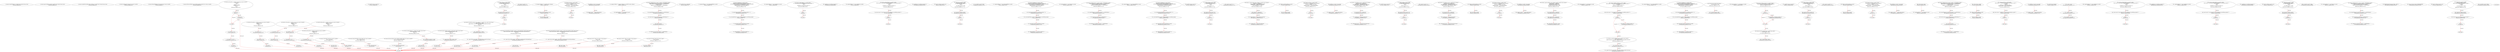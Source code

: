 digraph  {
13 [label="2_ function transfer(address to, uint256 value) external returns (bool);\n13-function_definition-3-3", method="transfer(address to,uint256 value)", type_label=function_definition];
28 [label="3_ function approve(address spender, uint256 value) external returns (bool);\n28-function_definition-4-4", method="approve(address spender,uint256 value)", type_label=function_definition];
43 [label="4_ function transferFrom(address from, address to, uint256 value) external returns (bool);\n43-function_definition-5-5", method="transferFrom(address from,address to,uint256 value)", type_label=function_definition];
62 [label="5_ function totalSupply() external view returns (uint256);\n62-function_definition-6-6", method="totalSupply()", type_label=function_definition];
70 [label="6_ function balanceOf(address who) external view returns (uint256);\n70-function_definition-7-7", method="balanceOf(address who)", type_label=function_definition];
82 [label="7_ function allowance(address owner, address spender) external view returns (uint256);\n82-function_definition-8-8", method="allowance(address owner,address spender)", type_label=function_definition];
133 [label="13_ function mul(uint256 a, uint256 b) internal pure returns (uint256) {\n        if (a == 0) {\n            return 0;\n        }\n        uint256 c = a * b;\n        require(c / a == b);\n        return c;\n    }\n133-function_definition-14-21", method="mul(uint256 a,uint256 b)", type_label=function_definition];
150 [label="14_ if_a == 0\n150-if-15-17", method="mul(uint256 a,uint256 b)", type_label=if];
2266 [label="14_ end_if", method="mul(uint256 a,uint256 b)", type_label=end_if];
155 [label="15_ return 0;\n155-return-16-16", method="mul(uint256 a,uint256 b)", type_label=return];
157 [label="17_ uint256 c = a * b;\n157-new_variable-18-18", method="mul(uint256 a,uint256 b)", type_label=new_variable];
165 [label="18_ require(c / a == b);\n165-expression_statement-19-19", method="mul(uint256 a,uint256 b)", type_label=expression_statement];
174 [label="19_ return c;\n174-return-20-20", method="mul(uint256 a,uint256 b)", type_label=return];
176 [label="21_ function div(uint256 a, uint256 b) internal pure returns (uint256) {\n        require(b > 0);\n        uint256 c = a / b;\n        return c;\n    }\n176-function_definition-22-26", method="div(uint256 a,uint256 b)", type_label=function_definition];
193 [label="22_ require(b > 0);\n193-expression_statement-23-23", method="div(uint256 a,uint256 b)", type_label=expression_statement];
200 [label="23_ uint256 c = a / b;\n200-new_variable-24-24", method="div(uint256 a,uint256 b)", type_label=new_variable];
208 [label="24_ return c;\n208-return-25-25", method="div(uint256 a,uint256 b)", type_label=return];
210 [label="26_ function sub(uint256 a, uint256 b) internal pure returns (uint256) {\n        require(b <= a);\n        uint256 c = a - b;\n        return c;\n    }\n210-function_definition-27-31", method="sub(uint256 a,uint256 b)", type_label=function_definition];
227 [label="27_ require(b <= a);\n227-expression_statement-28-28", method="sub(uint256 a,uint256 b)", type_label=expression_statement];
234 [label="28_ uint256 c = a - b;\n234-new_variable-29-29", method="sub(uint256 a,uint256 b)", type_label=new_variable];
242 [label="29_ return c;\n242-return-30-30", method="sub(uint256 a,uint256 b)", type_label=return];
244 [label="31_ function add(uint256 a, uint256 b) internal pure returns (uint256) {\n        uint256 c = a + b;\n        require(c >= a);\n        return c;\n    }\n244-function_definition-32-36", method="add(uint256 a,uint256 b)", type_label=function_definition];
261 [label="32_ uint256 c = a + b;\n261-new_variable-33-33", method="add(uint256 a,uint256 b)", type_label=new_variable];
269 [label="33_ require(c >= a);\n269-expression_statement-34-34", method="add(uint256 a,uint256 b)", type_label=expression_statement];
276 [label="34_ return c;\n276-return-35-35", method="add(uint256 a,uint256 b)", type_label=return];
278 [label="36_ function mod(uint256 a, uint256 b) internal pure returns (uint256) {\n        require(b != 0);\n        return a % b;\n    }\n278-function_definition-37-40", method="mod(uint256 a,uint256 b)", type_label=function_definition];
295 [label="37_ require(b != 0);\n295-expression_statement-38-38", method="mod(uint256 a,uint256 b)", type_label=expression_statement];
302 [label="38_ return a % b;\n302-return-39-39", method="mod(uint256 a,uint256 b)", type_label=return];
321 [label="44_ uint256 counter_re_ent42 =0;\n321-new_variable-45-45", method="", type_label=new_variable];
326 [label="45_ function callme_re_ent42() public{\n        require(counter_re_ent42<=5);\n	if( ! (msg.sender.send(10 ether) ) ){\n            revert();\n        }\n        counter_re_ent42 += 1;\n    }\n326-function_definition-46-52", method="callme_re_ent42()", type_label=function_definition];
330 [label="46_ require(counter_re_ent42<=5);\n330-expression_statement-47-47", method="callme_re_ent42()", type_label=expression_statement];
337 [label="47_ if\n337-if-48-50", method="callme_re_ent42()", type_label=if];
2453 [label="47_ end_if", method="callme_re_ent42()", type_label=end_if];
352 [label="50_ counter_re_ent42 += 1;\n352-expression_statement-51-51", method="callme_re_ent42()", type_label=expression_statement];
356 [label="52_ mapping (address => uint256) private _balances;\n356-new_variable-53-53", method="", type_label=new_variable];
363 [label="53_ address payable lastPlayer_re_ent2;\n363-new_variable-54-54", method="", type_label=new_variable];
367 [label="54_ uint jackpot_re_ent2;\n367-new_variable-55-55", method="", type_label=new_variable];
371 [label="55_ function buyTicket_re_ent2() public{\n	    if (!(lastPlayer_re_ent2.send(jackpot_re_ent2)))\n        revert();\n      lastPlayer_re_ent2 = msg.sender;\n      jackpot_re_ent2    = address(this).balance;\n    }\n371-function_definition-56-61", method="buyTicket_re_ent2()", type_label=function_definition];
375 [label="56_ if\n375-if-57-58", method="buyTicket_re_ent2()", type_label=if];
2491 [label="56_ end_if", method="buyTicket_re_ent2()", type_label=end_if];
386 [label="58_ lastPlayer_re_ent2 = msg.sender;\n386-expression_statement-59-59", method="buyTicket_re_ent2()", type_label=expression_statement];
392 [label="59_ jackpot_re_ent2    = address(this).balance;\n392-expression_statement-60-60", method="buyTicket_re_ent2()", type_label=expression_statement];
400 [label="61_ mapping (address => mapping (address => uint256)) private _allowed;\n400-new_variable-62-62", method="", type_label=new_variable];
409 [label="62_ mapping(address => uint) balances_re_ent17;\n409-new_variable-63-63", method="", type_label=new_variable];
415 [label="63_ function withdrawFunds_re_ent17 (uint256 _weiToWithdraw) public {\n        require(balances_re_ent17[msg.sender] >= _weiToWithdraw);\n        (bool success,)=msg.sender.call.value(_weiToWithdraw)(\"\");\n        require(success);   \n        balances_re_ent17[msg.sender] -= _weiToWithdraw;\n    }\n415-function_definition-64-69", method="withdrawFunds_re_ent17(uint256 _weiToWithdraw)", type_label=function_definition];
423 [label="64_ require(balances_re_ent17[msg.sender] >= _weiToWithdraw);\n423-expression_statement-65-65", method="withdrawFunds_re_ent17(uint256 _weiToWithdraw)", type_label=expression_statement];
434 [label="65_ (bool success,)=msg.sender.call.value(_weiToWithdraw)(\"\");\n434-new_variable-66-66", method="withdrawFunds_re_ent17(uint256 _weiToWithdraw)", type_label=new_variable];
454 [label="66_ require(success);\n454-expression_statement-67-67", method="withdrawFunds_re_ent17(uint256 _weiToWithdraw)", type_label=expression_statement];
459 [label="67_ balances_re_ent17[msg.sender] -= _weiToWithdraw;\n459-expression_statement-68-68", method="withdrawFunds_re_ent17(uint256 _weiToWithdraw)", type_label=expression_statement];
467 [label="69_ uint256 private _totalSupply;\n467-new_variable-70-70", method="", type_label=new_variable];
472 [label="70_ function totalSupply() public view returns (uint256) {\n        return _totalSupply;\n    }\n472-function_definition-71-73", method="totalSupply()", type_label=function_definition];
481 [label="71_ return _totalSupply;\n481-return-72-72", method="totalSupply()", type_label=return];
483 [label="73_ mapping(address => uint) redeemableEther_re_ent25;\n483-new_variable-74-74", method="", type_label=new_variable];
489 [label="74_ function claimReward_re_ent25() public {        \n        require(redeemableEther_re_ent25[msg.sender] > 0);\n        uint transferValue_re_ent25 = redeemableEther_re_ent25[msg.sender];\n        msg.sender.transfer(transferValue_re_ent25);    \n        redeemableEther_re_ent25[msg.sender] = 0;\n    }\n489-function_definition-75-80", method="claimReward_re_ent25()", type_label=function_definition];
493 [label="75_ require(redeemableEther_re_ent25[msg.sender] > 0);\n493-expression_statement-76-76", method="claimReward_re_ent25()", type_label=expression_statement];
504 [label="76_ uint transferValue_re_ent25 = redeemableEther_re_ent25[msg.sender];\n504-new_variable-77-77", method="claimReward_re_ent25()", type_label=new_variable];
514 [label="77_ msg.sender.transfer(transferValue_re_ent25);\n514-expression_statement-78-78", method="claimReward_re_ent25()", type_label=expression_statement];
523 [label="78_ redeemableEther_re_ent25[msg.sender] = 0;\n523-expression_statement-79-79", method="claimReward_re_ent25()", type_label=expression_statement];
531 [label="80_ function balanceOf(address owner) public view returns (uint256) {\n        return _balances[owner];\n    }\n531-function_definition-81-83", method="balanceOf(address owner)", type_label=function_definition];
544 [label="81_ return _balances[owner];\n544-return-82-82", method="balanceOf(address owner)", type_label=return];
548 [label="83_ mapping(address => uint) userBalance_re_ent19;\n548-new_variable-84-84", method="", type_label=new_variable];
554 [label="84_ function withdrawBalance_re_ent19() public{\n        if( ! (msg.sender.send(userBalance_re_ent19[msg.sender]) ) ){\n            revert();\n        }\n        userBalance_re_ent19[msg.sender] = 0;\n    }\n554-function_definition-85-90", method="withdrawBalance_re_ent19()", type_label=function_definition];
558 [label="85_ if\n558-if-86-88", method="withdrawBalance_re_ent19()", type_label=if];
2674 [label="85_ end_if", method="withdrawBalance_re_ent19()", type_label=end_if];
576 [label="88_ userBalance_re_ent19[msg.sender] = 0;\n576-expression_statement-89-89", method="withdrawBalance_re_ent19()", type_label=expression_statement];
584 [label="90_ function allowance(address owner, address spender) public view returns (uint256) {\n        return _allowed[owner][spender];\n    }\n584-function_definition-91-93", method="allowance(address owner,address spender)", type_label=function_definition];
601 [label="91_ return _allowed[owner][spender];\n601-return-92-92", method="allowance(address owner,address spender)", type_label=return];
607 [label="93_ mapping(address => uint) userBalance_re_ent26;\n607-new_variable-94-94", method="", type_label=new_variable];
613 [label="94_ function withdrawBalance_re_ent26() public{\n        (bool success,)= msg.sender.call.value(userBalance_re_ent26[msg.sender])(\"\");\n        if( ! success ){\n            revert();\n        }\n        userBalance_re_ent26[msg.sender] = 0;\n    }\n613-function_definition-95-101", method="withdrawBalance_re_ent26()", type_label=function_definition];
617 [label="95_ (bool success,)= msg.sender.call.value(userBalance_re_ent26[msg.sender])(\"\");\n617-new_variable-96-96", method="withdrawBalance_re_ent26()", type_label=new_variable];
641 [label="96_ if\n641-if-97-99", method="withdrawBalance_re_ent26()", type_label=if];
2757 [label="96_ end_if", method="withdrawBalance_re_ent26()", type_label=end_if];
647 [label="99_ userBalance_re_ent26[msg.sender] = 0;\n647-expression_statement-100-100", method="withdrawBalance_re_ent26()", type_label=expression_statement];
655 [label="101_ function transfer(address to, uint256 value) public returns (bool) {\n        _transfer(msg.sender, to, value);\n        return true;\n    }\n655-function_definition-102-105", method="transfer(address to,uint256 value)", type_label=function_definition];
671 [label="102_ _transfer(msg.sender, to, value);\n671-expression_statement-103-103", method="transfer(address to,uint256 value)", type_label=expression_statement];
682 [label="103_ return true;\n682-return-104-104", method="transfer(address to,uint256 value)", type_label=return];
685 [label="105_ bool not_called_re_ent20 = true;\n685-new_variable-106-106", method="", type_label=new_variable];
691 [label="106_ function bug_re_ent20() public{\n        require(not_called_re_ent20);\n        if( ! (msg.sender.send(1 ether) ) ){\n            revert();\n        }\n        not_called_re_ent20 = false;\n    }\n691-function_definition-107-113", method="bug_re_ent20()", type_label=function_definition];
695 [label="107_ require(not_called_re_ent20);\n695-expression_statement-108-108", method="bug_re_ent20()", type_label=expression_statement];
700 [label="108_ if\n700-if-109-111", method="bug_re_ent20()", type_label=if];
2816 [label="108_ end_if", method="bug_re_ent20()", type_label=end_if];
715 [label="111_ not_called_re_ent20 = false;\n715-expression_statement-112-112", method="bug_re_ent20()", type_label=expression_statement];
720 [label="113_ function approve(address spender, uint256 value) public returns (bool) {\n        _approve(msg.sender, spender, value);\n        return true;\n    }\n720-function_definition-114-117", method="approve(address spender,uint256 value)", type_label=function_definition];
736 [label="114_ _approve(msg.sender, spender, value);\n736-expression_statement-115-115", method="approve(address spender,uint256 value)", type_label=expression_statement];
747 [label="115_ return true;\n747-return-116-116", method="approve(address spender,uint256 value)", type_label=return];
750 [label="117_ mapping(address => uint) redeemableEther_re_ent32;\n750-new_variable-118-118", method="", type_label=new_variable];
756 [label="118_ function claimReward_re_ent32() public {        \n        require(redeemableEther_re_ent32[msg.sender] > 0);\n        uint transferValue_re_ent32 = redeemableEther_re_ent32[msg.sender];\n        msg.sender.transfer(transferValue_re_ent32);    \n        redeemableEther_re_ent32[msg.sender] = 0;\n    }\n756-function_definition-119-124", method="claimReward_re_ent32()", type_label=function_definition];
760 [label="119_ require(redeemableEther_re_ent32[msg.sender] > 0);\n760-expression_statement-120-120", method="claimReward_re_ent32()", type_label=expression_statement];
771 [label="120_ uint transferValue_re_ent32 = redeemableEther_re_ent32[msg.sender];\n771-new_variable-121-121", method="claimReward_re_ent32()", type_label=new_variable];
781 [label="121_ msg.sender.transfer(transferValue_re_ent32);\n781-expression_statement-122-122", method="claimReward_re_ent32()", type_label=expression_statement];
790 [label="122_ redeemableEther_re_ent32[msg.sender] = 0;\n790-expression_statement-123-123", method="claimReward_re_ent32()", type_label=expression_statement];
798 [label="124_ function transferFrom(address from, address to, uint256 value) public returns (bool) {\n        _transfer(from, to, value);\n        _approve(from, msg.sender, _allowed[from][msg.sender].sub(value));\n        return true;\n    }\n798-function_definition-125-129", method="transferFrom(address from,address to,uint256 value)", type_label=function_definition];
818 [label="125_ _transfer(from, to, value);\n818-expression_statement-126-126", method="transferFrom(address from,address to,uint256 value)", type_label=expression_statement];
827 [label="126_ _approve(from, msg.sender, _allowed[from][msg.sender].sub(value));\n827-expression_statement-127-127", method="transferFrom(address from,address to,uint256 value)", type_label=expression_statement];
849 [label="127_ return true;\n849-return-128-128", method="transferFrom(address from,address to,uint256 value)", type_label=return];
852 [label="129_ mapping(address => uint) balances_re_ent38;\n852-new_variable-130-130", method="", type_label=new_variable];
858 [label="130_ function withdrawFunds_re_ent38 (uint256 _weiToWithdraw) public {\n        require(balances_re_ent38[msg.sender] >= _weiToWithdraw);\n        require(msg.sender.send(_weiToWithdraw));   \n        balances_re_ent38[msg.sender] -= _weiToWithdraw;\n    }\n858-function_definition-131-135", method="withdrawFunds_re_ent38(uint256 _weiToWithdraw)", type_label=function_definition];
866 [label="131_ require(balances_re_ent38[msg.sender] >= _weiToWithdraw);\n866-expression_statement-132-132", method="withdrawFunds_re_ent38(uint256 _weiToWithdraw)", type_label=expression_statement];
877 [label="132_ require(msg.sender.send(_weiToWithdraw));\n877-expression_statement-133-133", method="withdrawFunds_re_ent38(uint256 _weiToWithdraw)", type_label=expression_statement];
889 [label="133_ balances_re_ent38[msg.sender] -= _weiToWithdraw;\n889-expression_statement-134-134", method="withdrawFunds_re_ent38(uint256 _weiToWithdraw)", type_label=expression_statement];
897 [label="135_ function increaseAllowance(address spender, uint256 addedValue) public returns (bool) {\n        _approve(msg.sender, spender, _allowed[msg.sender][spender].add(addedValue));\n        return true;\n    }\n897-function_definition-136-139", method="increaseAllowance(address spender,uint256 addedValue)", type_label=function_definition];
913 [label="136_ _approve(msg.sender, spender, _allowed[msg.sender][spender].add(addedValue));\n913-expression_statement-137-137", method="increaseAllowance(address spender,uint256 addedValue)", type_label=expression_statement];
935 [label="137_ return true;\n935-return-138-138", method="increaseAllowance(address spender,uint256 addedValue)", type_label=return];
938 [label="139_ mapping(address => uint) redeemableEther_re_ent4;\n938-new_variable-140-140", method="", type_label=new_variable];
944 [label="140_ function claimReward_re_ent4() public {        \n        require(redeemableEther_re_ent4[msg.sender] > 0);\n        uint transferValue_re_ent4 = redeemableEther_re_ent4[msg.sender];\n        msg.sender.transfer(transferValue_re_ent4);    \n        redeemableEther_re_ent4[msg.sender] = 0;\n    }\n944-function_definition-141-146", method="claimReward_re_ent4()", type_label=function_definition];
948 [label="141_ require(redeemableEther_re_ent4[msg.sender] > 0);\n948-expression_statement-142-142", method="claimReward_re_ent4()", type_label=expression_statement];
959 [label="142_ uint transferValue_re_ent4 = redeemableEther_re_ent4[msg.sender];\n959-new_variable-143-143", method="claimReward_re_ent4()", type_label=new_variable];
969 [label="143_ msg.sender.transfer(transferValue_re_ent4);\n969-expression_statement-144-144", method="claimReward_re_ent4()", type_label=expression_statement];
978 [label="144_ redeemableEther_re_ent4[msg.sender] = 0;\n978-expression_statement-145-145", method="claimReward_re_ent4()", type_label=expression_statement];
986 [label="146_ function decreaseAllowance(address spender, uint256 subtractedValue) public returns (bool) {\n        _approve(msg.sender, spender, _allowed[msg.sender][spender].sub(subtractedValue));\n        return true;\n    }\n986-function_definition-147-150", method="decreaseAllowance(address spender,uint256 subtractedValue)", type_label=function_definition];
1002 [label="147_ _approve(msg.sender, spender, _allowed[msg.sender][spender].sub(subtractedValue));\n1002-expression_statement-148-148", method="decreaseAllowance(address spender,uint256 subtractedValue)", type_label=expression_statement];
1024 [label="148_ return true;\n1024-return-149-149", method="decreaseAllowance(address spender,uint256 subtractedValue)", type_label=return];
1027 [label="150_ uint256 counter_re_ent7 =0;\n1027-new_variable-151-151", method="", type_label=new_variable];
1032 [label="151_ function callme_re_ent7() public{\n        require(counter_re_ent7<=5);\n	if( ! (msg.sender.send(10 ether) ) ){\n            revert();\n        }\n        counter_re_ent7 += 1;\n    }\n1032-function_definition-152-158", method="callme_re_ent7()", type_label=function_definition];
1036 [label="152_ require(counter_re_ent7<=5);\n1036-expression_statement-153-153", method="callme_re_ent7()", type_label=expression_statement];
1043 [label="153_ if\n1043-if-154-156", method="callme_re_ent7()", type_label=if];
3159 [label="153_ end_if", method="callme_re_ent7()", type_label=end_if];
1058 [label="156_ counter_re_ent7 += 1;\n1058-expression_statement-157-157", method="callme_re_ent7()", type_label=expression_statement];
1062 [label="158_ function _transfer(address from, address to, uint256 value) internal {\n        require(to != address(0));\n        _balances[from] = _balances[from].sub(value);\n        _balances[to] = _balances[to].add(value);\n        emit Transfer(from, to, value);\n    }\n1062-function_definition-159-164", method="_transfer(address from,address to,uint256 value)", type_label=function_definition];
1078 [label="159_ require(to != address(0));\n1078-expression_statement-160-160", method="_transfer(address from,address to,uint256 value)", type_label=expression_statement];
1087 [label="160_ _balances[from] = _balances[from].sub(value);\n1087-expression_statement-161-161", method="_transfer(address from,address to,uint256 value)", type_label=expression_statement];
1100 [label="161_ _balances[to] = _balances[to].add(value);\n1100-expression_statement-162-162", method="_transfer(address from,address to,uint256 value)", type_label=expression_statement];
1121 [label="164_ address payable lastPlayer_re_ent23;\n1121-new_variable-165-165", method="", type_label=new_variable];
1125 [label="165_ uint jackpot_re_ent23;\n1125-new_variable-166-166", method="", type_label=new_variable];
1129 [label="166_ function buyTicket_re_ent23() public{\n	    if (!(lastPlayer_re_ent23.send(jackpot_re_ent23)))\n        revert();\n      lastPlayer_re_ent23 = msg.sender;\n      jackpot_re_ent23    = address(this).balance;\n    }\n1129-function_definition-167-172", method="buyTicket_re_ent23()", type_label=function_definition];
1133 [label="167_ if\n1133-if-168-169", method="buyTicket_re_ent23()", type_label=if];
3249 [label="167_ end_if", method="buyTicket_re_ent23()", type_label=end_if];
1144 [label="169_ lastPlayer_re_ent23 = msg.sender;\n1144-expression_statement-170-170", method="buyTicket_re_ent23()", type_label=expression_statement];
1150 [label="170_ jackpot_re_ent23    = address(this).balance;\n1150-expression_statement-171-171", method="buyTicket_re_ent23()", type_label=expression_statement];
1158 [label="172_ function _mint(address account, uint256 value) internal {\n        require(account != address(0));\n        _totalSupply = _totalSupply.add(value);\n        _balances[account] = _balances[account].add(value);\n        emit Transfer(address(0), account, value);\n    }\n1158-function_definition-173-178", method="_mint(address account,uint256 value)", type_label=function_definition];
1170 [label="173_ require(account != address(0));\n1170-expression_statement-174-174", method="_mint(address account,uint256 value)", type_label=expression_statement];
1179 [label="174_ _totalSupply = _totalSupply.add(value);\n1179-expression_statement-175-175", method="_mint(address account,uint256 value)", type_label=expression_statement];
1188 [label="175_ _balances[account] = _balances[account].add(value);\n1188-expression_statement-176-176", method="_mint(address account,uint256 value)", type_label=expression_statement];
1211 [label="178_ uint256 counter_re_ent14 =0;\n1211-new_variable-179-179", method="", type_label=new_variable];
1216 [label="179_ function callme_re_ent14() public{\n        require(counter_re_ent14<=5);\n	if( ! (msg.sender.send(10 ether) ) ){\n            revert();\n        }\n        counter_re_ent14 += 1;\n    }\n1216-function_definition-180-186", method="callme_re_ent14()", type_label=function_definition];
1220 [label="180_ require(counter_re_ent14<=5);\n1220-expression_statement-181-181", method="callme_re_ent14()", type_label=expression_statement];
1227 [label="181_ if\n1227-if-182-184", method="callme_re_ent14()", type_label=if];
3343 [label="181_ end_if", method="callme_re_ent14()", type_label=end_if];
1242 [label="184_ counter_re_ent14 += 1;\n1242-expression_statement-185-185", method="callme_re_ent14()", type_label=expression_statement];
1246 [label="186_ function _burn(address account, uint256 value) internal {\n        require(account != address(0));\n        _totalSupply = _totalSupply.sub(value);\n        _balances[account] = _balances[account].sub(value);\n        emit Transfer(account, address(0), value);\n    }\n1246-function_definition-187-192", method="_burn(address account,uint256 value)", type_label=function_definition];
1258 [label="187_ require(account != address(0));\n1258-expression_statement-188-188", method="_burn(address account,uint256 value)", type_label=expression_statement];
1267 [label="188_ _totalSupply = _totalSupply.sub(value);\n1267-expression_statement-189-189", method="_burn(address account,uint256 value)", type_label=expression_statement];
1276 [label="189_ _balances[account] = _balances[account].sub(value);\n1276-expression_statement-190-190", method="_burn(address account,uint256 value)", type_label=expression_statement];
1299 [label="192_ address payable lastPlayer_re_ent30;\n1299-new_variable-193-193", method="", type_label=new_variable];
1303 [label="193_ uint jackpot_re_ent30;\n1303-new_variable-194-194", method="", type_label=new_variable];
1307 [label="194_ function buyTicket_re_ent30() public{\n	    if (!(lastPlayer_re_ent30.send(jackpot_re_ent30)))\n        revert();\n      lastPlayer_re_ent30 = msg.sender;\n      jackpot_re_ent30    = address(this).balance;\n    }\n1307-function_definition-195-200", method="buyTicket_re_ent30()", type_label=function_definition];
1311 [label="195_ if\n1311-if-196-197", method="buyTicket_re_ent30()", type_label=if];
3427 [label="195_ end_if", method="buyTicket_re_ent30()", type_label=end_if];
1322 [label="197_ lastPlayer_re_ent30 = msg.sender;\n1322-expression_statement-198-198", method="buyTicket_re_ent30()", type_label=expression_statement];
1328 [label="198_ jackpot_re_ent30    = address(this).balance;\n1328-expression_statement-199-199", method="buyTicket_re_ent30()", type_label=expression_statement];
1336 [label="200_ function _approve(address owner, address spender, uint256 value) internal {\n        require(spender != address(0));\n        require(owner != address(0));\n        _allowed[owner][spender] = value;\n        emit Approval(owner, spender, value);\n    }\n1336-function_definition-201-206", method="_approve(address owner,address spender,uint256 value)", type_label=function_definition];
1352 [label="201_ require(spender != address(0));\n1352-expression_statement-202-202", method="_approve(address owner,address spender,uint256 value)", type_label=expression_statement];
1361 [label="202_ require(owner != address(0));\n1361-expression_statement-203-203", method="_approve(address owner,address spender,uint256 value)", type_label=expression_statement];
1370 [label="203_ _allowed[owner][spender] = value;\n1370-expression_statement-204-204", method="_approve(address owner,address spender,uint256 value)", type_label=expression_statement];
1386 [label="206_ mapping(address => uint) balances_re_ent8;\n1386-new_variable-207-207", method="", type_label=new_variable];
1392 [label="207_ function withdraw_balances_re_ent8 () public {\n       (bool success,) = msg.sender.call.value(balances_re_ent8[msg.sender ])(\"\");\n       if (success)\n          balances_re_ent8[msg.sender] = 0;\n      }\n1392-function_definition-208-212", method="withdraw_balances_re_ent8()", type_label=function_definition];
1396 [label="208_ (bool success,) = msg.sender.call.value(balances_re_ent8[msg.sender ])(\"\");\n1396-new_variable-209-209", method="withdraw_balances_re_ent8()", type_label=new_variable];
1420 [label="209_ if\n1420-if-210-211", method="withdraw_balances_re_ent8()", type_label=if];
3536 [label="209_ end_if", method="withdraw_balances_re_ent8()", type_label=end_if];
1422 [label="210_ balances_re_ent8[msg.sender] = 0;\n1422-expression_statement-211-211", method="withdraw_balances_re_ent8()", type_label=expression_statement];
1430 [label="212_ function _burnFrom(address account, uint256 value) internal {\n        _burn(account, value);\n        _approve(account, msg.sender, _allowed[account][msg.sender].sub(value));\n    }\n1430-function_definition-213-216", method="_burnFrom(address account,uint256 value)", type_label=function_definition];
1442 [label="213_ _burn(account, value);\n1442-expression_statement-214-214", method="_burnFrom(address account,uint256 value)", type_label=expression_statement];
1449 [label="214_ _approve(account, msg.sender, _allowed[account][msg.sender].sub(value));\n1449-expression_statement-215-215", method="_burnFrom(address account,uint256 value)", type_label=expression_statement];
1471 [label="216_ mapping(address => uint) redeemableEther_re_ent39;\n1471-new_variable-217-217", method="", type_label=new_variable];
1477 [label="217_ function claimReward_re_ent39() public {        \n        require(redeemableEther_re_ent39[msg.sender] > 0);\n        uint transferValue_re_ent39 = redeemableEther_re_ent39[msg.sender];\n        msg.sender.transfer(transferValue_re_ent39);    \n        redeemableEther_re_ent39[msg.sender] = 0;\n    }\n1477-function_definition-218-223", method="claimReward_re_ent39()", type_label=function_definition];
1481 [label="218_ require(redeemableEther_re_ent39[msg.sender] > 0);\n1481-expression_statement-219-219", method="claimReward_re_ent39()", type_label=expression_statement];
1492 [label="219_ uint transferValue_re_ent39 = redeemableEther_re_ent39[msg.sender];\n1492-new_variable-220-220", method="claimReward_re_ent39()", type_label=new_variable];
1502 [label="220_ msg.sender.transfer(transferValue_re_ent39);\n1502-expression_statement-221-221", method="claimReward_re_ent39()", type_label=expression_statement];
1511 [label="221_ redeemableEther_re_ent39[msg.sender] = 0;\n1511-expression_statement-222-222", method="claimReward_re_ent39()", type_label=expression_statement];
1529 [label="226_ function burn(uint256 value) public {\n        _burn(msg.sender, value);\n    }\n1529-function_definition-227-229", method="burn(uint256 value)", type_label=function_definition];
1537 [label="227_ _burn(msg.sender, value);\n1537-expression_statement-228-228", method="burn(uint256 value)", type_label=expression_statement];
1546 [label="229_ mapping(address => uint) balances_re_ent36;\n1546-new_variable-230-230", method="", type_label=new_variable];
1552 [label="230_ function withdraw_balances_re_ent36 () public {\n       if (msg.sender.send(balances_re_ent36[msg.sender ]))\n          balances_re_ent36[msg.sender] = 0;\n      }\n1552-function_definition-231-234", method="withdraw_balances_re_ent36()", type_label=function_definition];
1556 [label="231_ if\n1556-if-232-233", method="withdraw_balances_re_ent36()", type_label=if];
3672 [label="231_ end_if", method="withdraw_balances_re_ent36()", type_label=end_if];
1569 [label="232_ balances_re_ent36[msg.sender] = 0;\n1569-expression_statement-233-233", method="withdraw_balances_re_ent36()", type_label=expression_statement];
1577 [label="234_ function burnFrom(address from, uint256 value) public {\n        _burnFrom(from, value);\n    }\n1577-function_definition-235-237", method="burnFrom(address from,uint256 value)", type_label=function_definition];
1589 [label="235_ _burnFrom(from, value);\n1589-expression_statement-236-236", method="burnFrom(address from,uint256 value)", type_label=expression_statement];
1596 [label="237_ uint256 counter_re_ent35 =0;\n1596-new_variable-238-238", method="", type_label=new_variable];
1601 [label="238_ function callme_re_ent35() public{\n        require(counter_re_ent35<=5);\n	if( ! (msg.sender.send(10 ether) ) ){\n            revert();\n        }\n        counter_re_ent35 += 1;\n    }\n1601-function_definition-239-245", method="callme_re_ent35()", type_label=function_definition];
1605 [label="239_ require(counter_re_ent35<=5);\n1605-expression_statement-240-240", method="callme_re_ent35()", type_label=expression_statement];
1612 [label="240_ if\n1612-if-241-243", method="callme_re_ent35()", type_label=if];
3728 [label="240_ end_if", method="callme_re_ent35()", type_label=end_if];
1627 [label="243_ counter_re_ent35 += 1;\n1627-expression_statement-244-244", method="callme_re_ent35()", type_label=expression_statement];
1641 [label="248_ address payable lastPlayer_re_ent37;\n1641-new_variable-249-249", method="", type_label=new_variable];
1645 [label="249_ uint jackpot_re_ent37;\n1645-new_variable-250-250", method="", type_label=new_variable];
1649 [label="250_ function buyTicket_re_ent37() public{\n	    if (!(lastPlayer_re_ent37.send(jackpot_re_ent37)))\n        revert();\n      lastPlayer_re_ent37 = msg.sender;\n      jackpot_re_ent37    = address(this).balance;\n    }\n1649-function_definition-251-256", method="buyTicket_re_ent37()", type_label=function_definition];
1653 [label="251_ if\n1653-if-252-253", method="buyTicket_re_ent37()", type_label=if];
3769 [label="251_ end_if", method="buyTicket_re_ent37()", type_label=end_if];
1664 [label="253_ lastPlayer_re_ent37 = msg.sender;\n1664-expression_statement-254-254", method="buyTicket_re_ent37()", type_label=expression_statement];
1670 [label="254_ jackpot_re_ent37    = address(this).balance;\n1670-expression_statement-255-255", method="buyTicket_re_ent37()", type_label=expression_statement];
1678 [label="256_ string private _name;\n1678-new_variable-257-257", method="", type_label=new_variable];
1683 [label="257_ mapping(address => uint) balances_re_ent3;\n1683-new_variable-258-258", method="", type_label=new_variable];
1689 [label="258_ function withdrawFunds_re_ent3 (uint256 _weiToWithdraw) public {\n        require(balances_re_ent3[msg.sender] >= _weiToWithdraw);\n	(bool success,)= msg.sender.call.value(_weiToWithdraw)(\"\");\n        require(success);   \n        balances_re_ent3[msg.sender] -= _weiToWithdraw;\n    }\n1689-function_definition-259-264", method="withdrawFunds_re_ent3(uint256 _weiToWithdraw)", type_label=function_definition];
1697 [label="259_ require(balances_re_ent3[msg.sender] >= _weiToWithdraw);\n1697-expression_statement-260-260", method="withdrawFunds_re_ent3(uint256 _weiToWithdraw)", type_label=expression_statement];
1708 [label="260_ (bool success,)= msg.sender.call.value(_weiToWithdraw)(\"\");\n1708-new_variable-261-261", method="withdrawFunds_re_ent3(uint256 _weiToWithdraw)", type_label=new_variable];
1728 [label="261_ require(success);\n1728-expression_statement-262-262", method="withdrawFunds_re_ent3(uint256 _weiToWithdraw)", type_label=expression_statement];
1733 [label="262_ balances_re_ent3[msg.sender] -= _weiToWithdraw;\n1733-expression_statement-263-263", method="withdrawFunds_re_ent3(uint256 _weiToWithdraw)", type_label=expression_statement];
1741 [label="264_ string private _symbol;\n1741-new_variable-265-265", method="", type_label=new_variable];
1746 [label="265_ address payable lastPlayer_re_ent9;\n1746-new_variable-266-266", method="", type_label=new_variable];
1750 [label="266_ uint jackpot_re_ent9;\n1750-new_variable-267-267", method="", type_label=new_variable];
1754 [label="267_ function buyTicket_re_ent9() public{\n	    (bool success,) = lastPlayer_re_ent9.call.value(jackpot_re_ent9)(\"\");\n	    if (!success)\n	        revert();\n      lastPlayer_re_ent9 = msg.sender;\n      jackpot_re_ent9    = address(this).balance;\n    }\n1754-function_definition-268-274", method="buyTicket_re_ent9()", type_label=function_definition];
1758 [label="268_ (bool success,) = lastPlayer_re_ent9.call.value(jackpot_re_ent9)(\"\");\n1758-new_variable-269-269", method="buyTicket_re_ent9()", type_label=new_variable];
1776 [label="269_ if\n1776-if-270-271", method="buyTicket_re_ent9()", type_label=if];
3892 [label="269_ end_if", method="buyTicket_re_ent9()", type_label=end_if];
1781 [label="271_ lastPlayer_re_ent9 = msg.sender;\n1781-expression_statement-272-272", method="buyTicket_re_ent9()", type_label=expression_statement];
1787 [label="272_ jackpot_re_ent9    = address(this).balance;\n1787-expression_statement-273-273", method="buyTicket_re_ent9()", type_label=expression_statement];
1795 [label="274_ uint8 private _decimals;\n1795-new_variable-275-275", method="", type_label=new_variable];
1814 [label="276_ _name = name;\n1814-expression_statement-277-277", method="", type_label=expression_statement];
1818 [label="277_ _symbol = symbol;\n1818-expression_statement-278-278", method="", type_label=expression_statement];
1822 [label="278_ _decimals = decimals;\n1822-expression_statement-279-279", method="", type_label=expression_statement];
1826 [label="280_ mapping(address => uint) userBalance_re_ent40;\n1826-new_variable-281-281", method="", type_label=new_variable];
1832 [label="281_ function withdrawBalance_re_ent40() public{\n        (bool success,)=msg.sender.call.value(userBalance_re_ent40[msg.sender])(\"\");\n        if( ! success ){\n            revert();\n        }\n        userBalance_re_ent40[msg.sender] = 0;\n    }\n1832-function_definition-282-288", method="withdrawBalance_re_ent40()", type_label=function_definition];
1836 [label="282_ (bool success,)=msg.sender.call.value(userBalance_re_ent40[msg.sender])(\"\");\n1836-new_variable-283-283", method="withdrawBalance_re_ent40()", type_label=new_variable];
1860 [label="283_ if\n1860-if-284-286", method="withdrawBalance_re_ent40()", type_label=if];
3976 [label="283_ end_if", method="withdrawBalance_re_ent40()", type_label=end_if];
1866 [label="286_ userBalance_re_ent40[msg.sender] = 0;\n1866-expression_statement-287-287", method="withdrawBalance_re_ent40()", type_label=expression_statement];
1874 [label="288_ function name() public view returns (string memory) {\n        return _name;\n    }\n1874-function_definition-289-291", method="name()", type_label=function_definition];
1883 [label="289_ return _name;\n1883-return-290-290", method="name()", type_label=return];
1885 [label="291_ mapping(address => uint) userBalance_re_ent33;\n1885-new_variable-292-292", method="", type_label=new_variable];
1891 [label="292_ function withdrawBalance_re_ent33() public{\n        (bool success,)= msg.sender.call.value(userBalance_re_ent33[msg.sender])(\"\");\n        if( ! success ){\n            revert();\n        }\n        userBalance_re_ent33[msg.sender] = 0;\n    }\n1891-function_definition-293-299", method="withdrawBalance_re_ent33()", type_label=function_definition];
1895 [label="293_ (bool success,)= msg.sender.call.value(userBalance_re_ent33[msg.sender])(\"\");\n1895-new_variable-294-294", method="withdrawBalance_re_ent33()", type_label=new_variable];
1919 [label="294_ if\n1919-if-295-297", method="withdrawBalance_re_ent33()", type_label=if];
4035 [label="294_ end_if", method="withdrawBalance_re_ent33()", type_label=end_if];
1925 [label="297_ userBalance_re_ent33[msg.sender] = 0;\n1925-expression_statement-298-298", method="withdrawBalance_re_ent33()", type_label=expression_statement];
1933 [label="299_ function symbol() public view returns (string memory) {\n        return _symbol;\n    }\n1933-function_definition-300-302", method="symbol()", type_label=function_definition];
1942 [label="300_ return _symbol;\n1942-return-301-301", method="symbol()", type_label=return];
1944 [label="302_ bool not_called_re_ent27 = true;\n1944-new_variable-303-303", method="", type_label=new_variable];
1950 [label="303_ function bug_re_ent27() public{\n        require(not_called_re_ent27);\n        if( ! (msg.sender.send(1 ether) ) ){\n            revert();\n        }\n        not_called_re_ent27 = false;\n    }\n1950-function_definition-304-310", method="bug_re_ent27()", type_label=function_definition];
1954 [label="304_ require(not_called_re_ent27);\n1954-expression_statement-305-305", method="bug_re_ent27()", type_label=expression_statement];
1959 [label="305_ if\n1959-if-306-308", method="bug_re_ent27()", type_label=if];
4075 [label="305_ end_if", method="bug_re_ent27()", type_label=end_if];
1974 [label="308_ not_called_re_ent27 = false;\n1974-expression_statement-309-309", method="bug_re_ent27()", type_label=expression_statement];
1979 [label="310_ function decimals() public view returns (uint8) {\n        return _decimals;\n    }\n1979-function_definition-311-313", method="decimals()", type_label=function_definition];
1988 [label="311_ return _decimals;\n1988-return-312-312", method="decimals()", type_label=return];
1990 [label="313_ mapping(address => uint) balances_re_ent31;\n1990-new_variable-314-314", method="", type_label=new_variable];
1996 [label="314_ function withdrawFunds_re_ent31 (uint256 _weiToWithdraw) public {\n        require(balances_re_ent31[msg.sender] >= _weiToWithdraw);\n        require(msg.sender.send(_weiToWithdraw));   \n        balances_re_ent31[msg.sender] -= _weiToWithdraw;\n    }\n1996-function_definition-315-319", method="withdrawFunds_re_ent31(uint256 _weiToWithdraw)", type_label=function_definition];
2004 [label="315_ require(balances_re_ent31[msg.sender] >= _weiToWithdraw);\n2004-expression_statement-316-316", method="withdrawFunds_re_ent31(uint256 _weiToWithdraw)", type_label=expression_statement];
2015 [label="316_ require(msg.sender.send(_weiToWithdraw));\n2015-expression_statement-317-317", method="withdrawFunds_re_ent31(uint256 _weiToWithdraw)", type_label=expression_statement];
2027 [label="317_ balances_re_ent31[msg.sender] -= _weiToWithdraw;\n2027-expression_statement-318-318", method="withdrawFunds_re_ent31(uint256 _weiToWithdraw)", type_label=expression_statement];
2052 [label="322_ ERC20Detailed('Aggregion Token', 'AGR', 4)\n2052-expression_statement-323-323", method="", type_label=expression_statement];
2063 [label="323_ super._mint(msg.sender, 30000000000000);\n2063-expression_statement-324-324", method="", type_label=expression_statement];
2074 [label="325_ bool not_called_re_ent13 = true;\n2074-new_variable-326-326", method="", type_label=new_variable];
2080 [label="326_ function bug_re_ent13() public{\n        require(not_called_re_ent13);\n        (bool success,)=msg.sender.call.value(1 ether)(\"\");\n        if( ! success ){\n            revert();\n        }\n        not_called_re_ent13 = false;\n    }\n2080-function_definition-327-334", method="bug_re_ent13()", type_label=function_definition];
2084 [label="327_ require(not_called_re_ent13);\n2084-expression_statement-328-328", method="bug_re_ent13()", type_label=expression_statement];
2089 [label="328_ (bool success,)=msg.sender.call.value(1 ether)(\"\");\n2089-new_variable-329-329", method="bug_re_ent13()", type_label=new_variable];
2110 [label="329_ if\n2110-if-330-332", method="bug_re_ent13()", type_label=if];
4226 [label="329_ end_if", method="bug_re_ent13()", type_label=end_if];
2116 [label="332_ not_called_re_ent13 = false;\n2116-expression_statement-333-333", method="bug_re_ent13()", type_label=expression_statement];
1 [label="0_ start_node", method="", type_label=start];
2 [label="0_ exit_node", method="", type_label=exit];
133 -> 150  [color=red, controlflow_type=next_line, edge_type=CFG_edge, key=0, label=next_line];
150 -> 155  [color=red, controlflow_type=pos_next, edge_type=CFG_edge, key=0, label=pos_next];
150 -> 2266  [color=red, controlflow_type=neg_next, edge_type=CFG_edge, key=0, label=neg_next];
2266 -> 157  [color=red, controlflow_type=next_line, edge_type=CFG_edge, key=0, label=next_line];
155 -> 2266  [color=red, controlflow_type=end_if, edge_type=CFG_edge, key=0, label=end_if];
155 -> 2  [color=red, controlflow_type=return_exit, edge_type=CFG_edge, key=0, label=return_exit];
157 -> 165  [color=red, controlflow_type=next_line, edge_type=CFG_edge, key=0, label=next_line];
165 -> 174  [color=red, controlflow_type=next_line, edge_type=CFG_edge, key=0, label=next_line];
174 -> 2  [color=red, controlflow_type=return_exit, edge_type=CFG_edge, key=0, label=return_exit];
176 -> 193  [color=red, controlflow_type=next_line, edge_type=CFG_edge, key=0, label=next_line];
193 -> 200  [color=red, controlflow_type=next_line, edge_type=CFG_edge, key=0, label=next_line];
200 -> 208  [color=red, controlflow_type=next_line, edge_type=CFG_edge, key=0, label=next_line];
208 -> 2  [color=red, controlflow_type=return_exit, edge_type=CFG_edge, key=0, label=return_exit];
210 -> 227  [color=red, controlflow_type=next_line, edge_type=CFG_edge, key=0, label=next_line];
227 -> 234  [color=red, controlflow_type=next_line, edge_type=CFG_edge, key=0, label=next_line];
234 -> 242  [color=red, controlflow_type=next_line, edge_type=CFG_edge, key=0, label=next_line];
242 -> 2  [color=red, controlflow_type=return_exit, edge_type=CFG_edge, key=0, label=return_exit];
244 -> 261  [color=red, controlflow_type=next_line, edge_type=CFG_edge, key=0, label=next_line];
261 -> 269  [color=red, controlflow_type=next_line, edge_type=CFG_edge, key=0, label=next_line];
269 -> 276  [color=red, controlflow_type=next_line, edge_type=CFG_edge, key=0, label=next_line];
276 -> 2  [color=red, controlflow_type=return_exit, edge_type=CFG_edge, key=0, label=return_exit];
278 -> 295  [color=red, controlflow_type=next_line, edge_type=CFG_edge, key=0, label=next_line];
295 -> 302  [color=red, controlflow_type=next_line, edge_type=CFG_edge, key=0, label=next_line];
302 -> 2  [color=red, controlflow_type=return_exit, edge_type=CFG_edge, key=0, label=return_exit];
326 -> 330  [color=red, controlflow_type=next_line, edge_type=CFG_edge, key=0, label=next_line];
330 -> 337  [color=red, controlflow_type=next_line, edge_type=CFG_edge, key=0, label=next_line];
337 -> 2453  [color=red, controlflow_type=neg_next, edge_type=CFG_edge, key=0, label=neg_next];
356 -> 363  [color=red, controlflow_type=next_line, edge_type=CFG_edge, key=0, label=next_line];
363 -> 367  [color=red, controlflow_type=next_line, edge_type=CFG_edge, key=0, label=next_line];
371 -> 375  [color=red, controlflow_type=next_line, edge_type=CFG_edge, key=0, label=next_line];
375 -> 2491  [color=red, controlflow_type=neg_next, edge_type=CFG_edge, key=0, label=neg_next];
386 -> 392  [color=red, controlflow_type=next_line, edge_type=CFG_edge, key=0, label=next_line];
400 -> 409  [color=red, controlflow_type=next_line, edge_type=CFG_edge, key=0, label=next_line];
415 -> 423  [color=red, controlflow_type=next_line, edge_type=CFG_edge, key=0, label=next_line];
423 -> 434  [color=red, controlflow_type=next_line, edge_type=CFG_edge, key=0, label=next_line];
434 -> 454  [color=red, controlflow_type=next_line, edge_type=CFG_edge, key=0, label=next_line];
454 -> 459  [color=red, controlflow_type=next_line, edge_type=CFG_edge, key=0, label=next_line];
472 -> 481  [color=red, controlflow_type=next_line, edge_type=CFG_edge, key=0, label=next_line];
481 -> 2  [color=red, controlflow_type=return_exit, edge_type=CFG_edge, key=0, label=return_exit];
489 -> 493  [color=red, controlflow_type=next_line, edge_type=CFG_edge, key=0, label=next_line];
493 -> 504  [color=red, controlflow_type=next_line, edge_type=CFG_edge, key=0, label=next_line];
504 -> 514  [color=red, controlflow_type=next_line, edge_type=CFG_edge, key=0, label=next_line];
514 -> 523  [color=red, controlflow_type=next_line, edge_type=CFG_edge, key=0, label=next_line];
531 -> 544  [color=red, controlflow_type=next_line, edge_type=CFG_edge, key=0, label=next_line];
544 -> 2  [color=red, controlflow_type=return_exit, edge_type=CFG_edge, key=0, label=return_exit];
554 -> 558  [color=red, controlflow_type=next_line, edge_type=CFG_edge, key=0, label=next_line];
558 -> 2674  [color=red, controlflow_type=neg_next, edge_type=CFG_edge, key=0, label=neg_next];
584 -> 601  [color=red, controlflow_type=next_line, edge_type=CFG_edge, key=0, label=next_line];
601 -> 2  [color=red, controlflow_type=return_exit, edge_type=CFG_edge, key=0, label=return_exit];
613 -> 617  [color=red, controlflow_type=next_line, edge_type=CFG_edge, key=0, label=next_line];
617 -> 641  [color=red, controlflow_type=next_line, edge_type=CFG_edge, key=0, label=next_line];
641 -> 2757  [color=red, controlflow_type=neg_next, edge_type=CFG_edge, key=0, label=neg_next];
655 -> 671  [color=red, controlflow_type=next_line, edge_type=CFG_edge, key=0, label=next_line];
671 -> 682  [color=red, controlflow_type=next_line, edge_type=CFG_edge, key=0, label=next_line];
682 -> 2  [color=red, controlflow_type=return_exit, edge_type=CFG_edge, key=0, label=return_exit];
691 -> 695  [color=red, controlflow_type=next_line, edge_type=CFG_edge, key=0, label=next_line];
695 -> 700  [color=red, controlflow_type=next_line, edge_type=CFG_edge, key=0, label=next_line];
700 -> 2816  [color=red, controlflow_type=neg_next, edge_type=CFG_edge, key=0, label=neg_next];
720 -> 736  [color=red, controlflow_type=next_line, edge_type=CFG_edge, key=0, label=next_line];
736 -> 747  [color=red, controlflow_type=next_line, edge_type=CFG_edge, key=0, label=next_line];
747 -> 2  [color=red, controlflow_type=return_exit, edge_type=CFG_edge, key=0, label=return_exit];
756 -> 760  [color=red, controlflow_type=next_line, edge_type=CFG_edge, key=0, label=next_line];
760 -> 771  [color=red, controlflow_type=next_line, edge_type=CFG_edge, key=0, label=next_line];
771 -> 781  [color=red, controlflow_type=next_line, edge_type=CFG_edge, key=0, label=next_line];
781 -> 790  [color=red, controlflow_type=next_line, edge_type=CFG_edge, key=0, label=next_line];
798 -> 818  [color=red, controlflow_type=next_line, edge_type=CFG_edge, key=0, label=next_line];
818 -> 827  [color=red, controlflow_type=next_line, edge_type=CFG_edge, key=0, label=next_line];
827 -> 849  [color=red, controlflow_type=next_line, edge_type=CFG_edge, key=0, label=next_line];
849 -> 2  [color=red, controlflow_type=return_exit, edge_type=CFG_edge, key=0, label=return_exit];
858 -> 866  [color=red, controlflow_type=next_line, edge_type=CFG_edge, key=0, label=next_line];
866 -> 877  [color=red, controlflow_type=next_line, edge_type=CFG_edge, key=0, label=next_line];
877 -> 889  [color=red, controlflow_type=next_line, edge_type=CFG_edge, key=0, label=next_line];
897 -> 913  [color=red, controlflow_type=next_line, edge_type=CFG_edge, key=0, label=next_line];
913 -> 935  [color=red, controlflow_type=next_line, edge_type=CFG_edge, key=0, label=next_line];
935 -> 2  [color=red, controlflow_type=return_exit, edge_type=CFG_edge, key=0, label=return_exit];
944 -> 948  [color=red, controlflow_type=next_line, edge_type=CFG_edge, key=0, label=next_line];
948 -> 959  [color=red, controlflow_type=next_line, edge_type=CFG_edge, key=0, label=next_line];
959 -> 969  [color=red, controlflow_type=next_line, edge_type=CFG_edge, key=0, label=next_line];
969 -> 978  [color=red, controlflow_type=next_line, edge_type=CFG_edge, key=0, label=next_line];
986 -> 1002  [color=red, controlflow_type=next_line, edge_type=CFG_edge, key=0, label=next_line];
1002 -> 1024  [color=red, controlflow_type=next_line, edge_type=CFG_edge, key=0, label=next_line];
1024 -> 2  [color=red, controlflow_type=return_exit, edge_type=CFG_edge, key=0, label=return_exit];
1032 -> 1036  [color=red, controlflow_type=next_line, edge_type=CFG_edge, key=0, label=next_line];
1036 -> 1043  [color=red, controlflow_type=next_line, edge_type=CFG_edge, key=0, label=next_line];
1043 -> 3159  [color=red, controlflow_type=neg_next, edge_type=CFG_edge, key=0, label=neg_next];
1062 -> 1078  [color=red, controlflow_type=next_line, edge_type=CFG_edge, key=0, label=next_line];
1078 -> 1087  [color=red, controlflow_type=next_line, edge_type=CFG_edge, key=0, label=next_line];
1087 -> 1100  [color=red, controlflow_type=next_line, edge_type=CFG_edge, key=0, label=next_line];
1121 -> 1125  [color=red, controlflow_type=next_line, edge_type=CFG_edge, key=0, label=next_line];
1129 -> 1133  [color=red, controlflow_type=next_line, edge_type=CFG_edge, key=0, label=next_line];
1133 -> 3249  [color=red, controlflow_type=neg_next, edge_type=CFG_edge, key=0, label=neg_next];
1144 -> 1150  [color=red, controlflow_type=next_line, edge_type=CFG_edge, key=0, label=next_line];
1158 -> 1170  [color=red, controlflow_type=next_line, edge_type=CFG_edge, key=0, label=next_line];
1170 -> 1179  [color=red, controlflow_type=next_line, edge_type=CFG_edge, key=0, label=next_line];
1179 -> 1188  [color=red, controlflow_type=next_line, edge_type=CFG_edge, key=0, label=next_line];
1216 -> 1220  [color=red, controlflow_type=next_line, edge_type=CFG_edge, key=0, label=next_line];
1220 -> 1227  [color=red, controlflow_type=next_line, edge_type=CFG_edge, key=0, label=next_line];
1227 -> 3343  [color=red, controlflow_type=neg_next, edge_type=CFG_edge, key=0, label=neg_next];
1246 -> 1258  [color=red, controlflow_type=next_line, edge_type=CFG_edge, key=0, label=next_line];
1258 -> 1267  [color=red, controlflow_type=next_line, edge_type=CFG_edge, key=0, label=next_line];
1267 -> 1276  [color=red, controlflow_type=next_line, edge_type=CFG_edge, key=0, label=next_line];
1299 -> 1303  [color=red, controlflow_type=next_line, edge_type=CFG_edge, key=0, label=next_line];
1307 -> 1311  [color=red, controlflow_type=next_line, edge_type=CFG_edge, key=0, label=next_line];
1311 -> 3427  [color=red, controlflow_type=neg_next, edge_type=CFG_edge, key=0, label=neg_next];
1322 -> 1328  [color=red, controlflow_type=next_line, edge_type=CFG_edge, key=0, label=next_line];
1336 -> 1352  [color=red, controlflow_type=next_line, edge_type=CFG_edge, key=0, label=next_line];
1352 -> 1361  [color=red, controlflow_type=next_line, edge_type=CFG_edge, key=0, label=next_line];
1361 -> 1370  [color=red, controlflow_type=next_line, edge_type=CFG_edge, key=0, label=next_line];
1392 -> 1396  [color=red, controlflow_type=next_line, edge_type=CFG_edge, key=0, label=next_line];
1396 -> 1420  [color=red, controlflow_type=next_line, edge_type=CFG_edge, key=0, label=next_line];
1420 -> 1422  [color=red, controlflow_type=pos_next, edge_type=CFG_edge, key=0, label=pos_next];
1420 -> 3536  [color=red, controlflow_type=neg_next, edge_type=CFG_edge, key=0, label=neg_next];
3536 -> 1430  [color=red, controlflow_type=next_line, edge_type=CFG_edge, key=0, label=next_line];
1422 -> 3536  [color=red, controlflow_type=end_if, edge_type=CFG_edge, key=0, label=end_if];
1430 -> 1442  [color=red, controlflow_type=next_line, edge_type=CFG_edge, key=0, label=next_line];
1442 -> 1449  [color=red, controlflow_type=next_line, edge_type=CFG_edge, key=0, label=next_line];
1477 -> 1481  [color=red, controlflow_type=next_line, edge_type=CFG_edge, key=0, label=next_line];
1481 -> 1492  [color=red, controlflow_type=next_line, edge_type=CFG_edge, key=0, label=next_line];
1492 -> 1502  [color=red, controlflow_type=next_line, edge_type=CFG_edge, key=0, label=next_line];
1502 -> 1511  [color=red, controlflow_type=next_line, edge_type=CFG_edge, key=0, label=next_line];
1529 -> 1537  [color=red, controlflow_type=next_line, edge_type=CFG_edge, key=0, label=next_line];
1552 -> 1556  [color=red, controlflow_type=next_line, edge_type=CFG_edge, key=0, label=next_line];
1556 -> 1569  [color=red, controlflow_type=pos_next, edge_type=CFG_edge, key=0, label=pos_next];
1556 -> 3672  [color=red, controlflow_type=neg_next, edge_type=CFG_edge, key=0, label=neg_next];
3672 -> 1577  [color=red, controlflow_type=next_line, edge_type=CFG_edge, key=0, label=next_line];
1569 -> 3672  [color=red, controlflow_type=end_if, edge_type=CFG_edge, key=0, label=end_if];
1577 -> 1589  [color=red, controlflow_type=next_line, edge_type=CFG_edge, key=0, label=next_line];
1601 -> 1605  [color=red, controlflow_type=next_line, edge_type=CFG_edge, key=0, label=next_line];
1605 -> 1612  [color=red, controlflow_type=next_line, edge_type=CFG_edge, key=0, label=next_line];
1612 -> 3728  [color=red, controlflow_type=neg_next, edge_type=CFG_edge, key=0, label=neg_next];
1641 -> 1645  [color=red, controlflow_type=next_line, edge_type=CFG_edge, key=0, label=next_line];
1649 -> 1653  [color=red, controlflow_type=next_line, edge_type=CFG_edge, key=0, label=next_line];
1653 -> 3769  [color=red, controlflow_type=neg_next, edge_type=CFG_edge, key=0, label=neg_next];
1664 -> 1670  [color=red, controlflow_type=next_line, edge_type=CFG_edge, key=0, label=next_line];
1678 -> 1683  [color=red, controlflow_type=next_line, edge_type=CFG_edge, key=0, label=next_line];
1689 -> 1697  [color=red, controlflow_type=next_line, edge_type=CFG_edge, key=0, label=next_line];
1697 -> 1708  [color=red, controlflow_type=next_line, edge_type=CFG_edge, key=0, label=next_line];
1708 -> 1728  [color=red, controlflow_type=next_line, edge_type=CFG_edge, key=0, label=next_line];
1728 -> 1733  [color=red, controlflow_type=next_line, edge_type=CFG_edge, key=0, label=next_line];
1741 -> 1746  [color=red, controlflow_type=next_line, edge_type=CFG_edge, key=0, label=next_line];
1746 -> 1750  [color=red, controlflow_type=next_line, edge_type=CFG_edge, key=0, label=next_line];
1754 -> 1758  [color=red, controlflow_type=next_line, edge_type=CFG_edge, key=0, label=next_line];
1758 -> 1776  [color=red, controlflow_type=next_line, edge_type=CFG_edge, key=0, label=next_line];
1776 -> 3892  [color=red, controlflow_type=neg_next, edge_type=CFG_edge, key=0, label=neg_next];
1781 -> 1787  [color=red, controlflow_type=next_line, edge_type=CFG_edge, key=0, label=next_line];
1814 -> 1818  [color=red, controlflow_type=next_line, edge_type=CFG_edge, key=0, label=next_line];
1818 -> 1822  [color=red, controlflow_type=next_line, edge_type=CFG_edge, key=0, label=next_line];
1832 -> 1836  [color=red, controlflow_type=next_line, edge_type=CFG_edge, key=0, label=next_line];
1836 -> 1860  [color=red, controlflow_type=next_line, edge_type=CFG_edge, key=0, label=next_line];
1860 -> 3976  [color=red, controlflow_type=neg_next, edge_type=CFG_edge, key=0, label=neg_next];
1874 -> 1883  [color=red, controlflow_type=next_line, edge_type=CFG_edge, key=0, label=next_line];
1883 -> 2  [color=red, controlflow_type=return_exit, edge_type=CFG_edge, key=0, label=return_exit];
1891 -> 1895  [color=red, controlflow_type=next_line, edge_type=CFG_edge, key=0, label=next_line];
1895 -> 1919  [color=red, controlflow_type=next_line, edge_type=CFG_edge, key=0, label=next_line];
1919 -> 4035  [color=red, controlflow_type=neg_next, edge_type=CFG_edge, key=0, label=neg_next];
1933 -> 1942  [color=red, controlflow_type=next_line, edge_type=CFG_edge, key=0, label=next_line];
1942 -> 2  [color=red, controlflow_type=return_exit, edge_type=CFG_edge, key=0, label=return_exit];
1950 -> 1954  [color=red, controlflow_type=next_line, edge_type=CFG_edge, key=0, label=next_line];
1954 -> 1959  [color=red, controlflow_type=next_line, edge_type=CFG_edge, key=0, label=next_line];
1959 -> 4075  [color=red, controlflow_type=neg_next, edge_type=CFG_edge, key=0, label=neg_next];
1979 -> 1988  [color=red, controlflow_type=next_line, edge_type=CFG_edge, key=0, label=next_line];
1988 -> 2  [color=red, controlflow_type=return_exit, edge_type=CFG_edge, key=0, label=return_exit];
1996 -> 2004  [color=red, controlflow_type=next_line, edge_type=CFG_edge, key=0, label=next_line];
2004 -> 2015  [color=red, controlflow_type=next_line, edge_type=CFG_edge, key=0, label=next_line];
2015 -> 2027  [color=red, controlflow_type=next_line, edge_type=CFG_edge, key=0, label=next_line];
2080 -> 2084  [color=red, controlflow_type=next_line, edge_type=CFG_edge, key=0, label=next_line];
2084 -> 2089  [color=red, controlflow_type=next_line, edge_type=CFG_edge, key=0, label=next_line];
2089 -> 2110  [color=red, controlflow_type=next_line, edge_type=CFG_edge, key=0, label=next_line];
2110 -> 4226  [color=red, controlflow_type=neg_next, edge_type=CFG_edge, key=0, label=neg_next];
}
